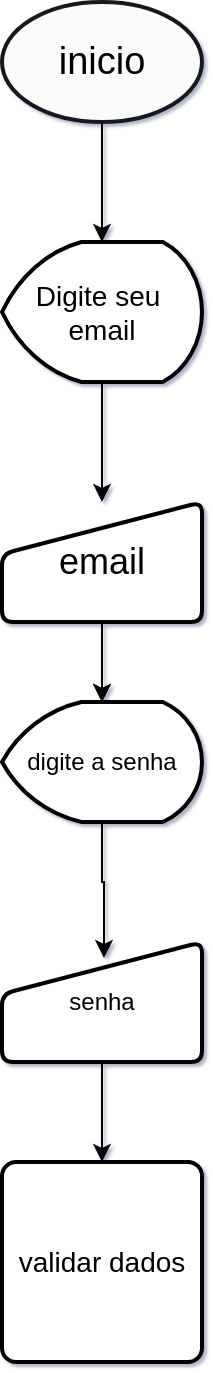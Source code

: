 <mxfile version="21.1.2" type="github">
  <diagram name="Página-1" id="U_a1XlxFBUlMGJ7hiGay">
    <mxGraphModel dx="880" dy="484" grid="1" gridSize="10" guides="1" tooltips="1" connect="1" arrows="1" fold="1" page="1" pageScale="1" pageWidth="827" pageHeight="1169" background="#ffffff" math="0" shadow="1">
      <root>
        <mxCell id="0" />
        <mxCell id="1" parent="0" />
        <mxCell id="XB7JMDobtp8B2E4zcI9o-23" style="edgeStyle=orthogonalEdgeStyle;rounded=0;orthogonalLoop=1;jettySize=auto;html=1;entryX=0.5;entryY=0;entryDx=0;entryDy=0;entryPerimeter=0;strokeColor=#F0F0F0;" edge="1" parent="1" source="XB7JMDobtp8B2E4zcI9o-6" target="XB7JMDobtp8B2E4zcI9o-7">
          <mxGeometry relative="1" as="geometry" />
        </mxCell>
        <mxCell id="XB7JMDobtp8B2E4zcI9o-24" style="edgeStyle=orthogonalEdgeStyle;rounded=0;orthogonalLoop=1;jettySize=auto;html=1;entryX=0.5;entryY=0;entryDx=0;entryDy=0;entryPerimeter=0;strokeColor=#000000;" edge="1" parent="1" source="XB7JMDobtp8B2E4zcI9o-6" target="XB7JMDobtp8B2E4zcI9o-7">
          <mxGeometry relative="1" as="geometry" />
        </mxCell>
        <mxCell id="XB7JMDobtp8B2E4zcI9o-6" value="inicio" style="strokeWidth=2;html=1;shape=mxgraph.flowchart.start_1;whiteSpace=wrap;perimeterSpacing=0;opacity=90;fontSize=19;strokeColor=#000000;" vertex="1" parent="1">
          <mxGeometry x="350" y="240" width="100" height="60" as="geometry" />
        </mxCell>
        <mxCell id="XB7JMDobtp8B2E4zcI9o-17" value="" style="edgeStyle=orthogonalEdgeStyle;rounded=0;orthogonalLoop=1;jettySize=auto;html=1;strokeColor=#000000;" edge="1" parent="1" source="XB7JMDobtp8B2E4zcI9o-7" target="XB7JMDobtp8B2E4zcI9o-10">
          <mxGeometry relative="1" as="geometry" />
        </mxCell>
        <mxCell id="XB7JMDobtp8B2E4zcI9o-7" value="Digite seu&amp;nbsp;&lt;br style=&quot;font-size: 14px;&quot;&gt;email" style="strokeWidth=2;html=1;shape=mxgraph.flowchart.display;whiteSpace=wrap;fontSize=14;" vertex="1" parent="1">
          <mxGeometry x="350" y="360" width="100" height="70" as="geometry" />
        </mxCell>
        <mxCell id="XB7JMDobtp8B2E4zcI9o-18" value="" style="edgeStyle=orthogonalEdgeStyle;rounded=0;orthogonalLoop=1;jettySize=auto;html=1;" edge="1" parent="1" source="XB7JMDobtp8B2E4zcI9o-10" target="XB7JMDobtp8B2E4zcI9o-13">
          <mxGeometry relative="1" as="geometry" />
        </mxCell>
        <mxCell id="XB7JMDobtp8B2E4zcI9o-20" style="edgeStyle=orthogonalEdgeStyle;rounded=0;orthogonalLoop=1;jettySize=auto;html=1;exitX=0.5;exitY=1;exitDx=0;exitDy=0;strokeColor=#000000;" edge="1" parent="1" source="XB7JMDobtp8B2E4zcI9o-10">
          <mxGeometry relative="1" as="geometry">
            <mxPoint x="400" y="590" as="targetPoint" />
          </mxGeometry>
        </mxCell>
        <mxCell id="XB7JMDobtp8B2E4zcI9o-10" value="email" style="html=1;strokeWidth=2;shape=manualInput;whiteSpace=wrap;rounded=1;size=26;arcSize=11;fontSize=18;" vertex="1" parent="1">
          <mxGeometry x="350" y="490" width="100" height="60" as="geometry" />
        </mxCell>
        <mxCell id="XB7JMDobtp8B2E4zcI9o-21" style="edgeStyle=orthogonalEdgeStyle;rounded=0;orthogonalLoop=1;jettySize=auto;html=1;exitX=0.5;exitY=1;exitDx=0;exitDy=0;exitPerimeter=0;entryX=0.51;entryY=0.133;entryDx=0;entryDy=0;entryPerimeter=0;strokeColor=#000000;" edge="1" parent="1" source="XB7JMDobtp8B2E4zcI9o-13" target="XB7JMDobtp8B2E4zcI9o-14">
          <mxGeometry relative="1" as="geometry" />
        </mxCell>
        <mxCell id="XB7JMDobtp8B2E4zcI9o-13" value="digite a senha" style="strokeWidth=2;html=1;shape=mxgraph.flowchart.display;whiteSpace=wrap;" vertex="1" parent="1">
          <mxGeometry x="350" y="590" width="100" height="60" as="geometry" />
        </mxCell>
        <mxCell id="XB7JMDobtp8B2E4zcI9o-26" style="edgeStyle=orthogonalEdgeStyle;rounded=0;orthogonalLoop=1;jettySize=auto;html=1;entryX=0.5;entryY=0;entryDx=0;entryDy=0;strokeColor=#000000;" edge="1" parent="1" source="XB7JMDobtp8B2E4zcI9o-14" target="XB7JMDobtp8B2E4zcI9o-25">
          <mxGeometry relative="1" as="geometry" />
        </mxCell>
        <mxCell id="XB7JMDobtp8B2E4zcI9o-14" value="senha" style="html=1;strokeWidth=2;shape=manualInput;whiteSpace=wrap;rounded=1;size=26;arcSize=11;" vertex="1" parent="1">
          <mxGeometry x="350" y="710" width="100" height="60" as="geometry" />
        </mxCell>
        <mxCell id="XB7JMDobtp8B2E4zcI9o-25" value="validar dados" style="rounded=1;whiteSpace=wrap;html=1;absoluteArcSize=1;arcSize=14;strokeWidth=2;fontSize=14;" vertex="1" parent="1">
          <mxGeometry x="350" y="820" width="100" height="100" as="geometry" />
        </mxCell>
      </root>
    </mxGraphModel>
  </diagram>
</mxfile>
